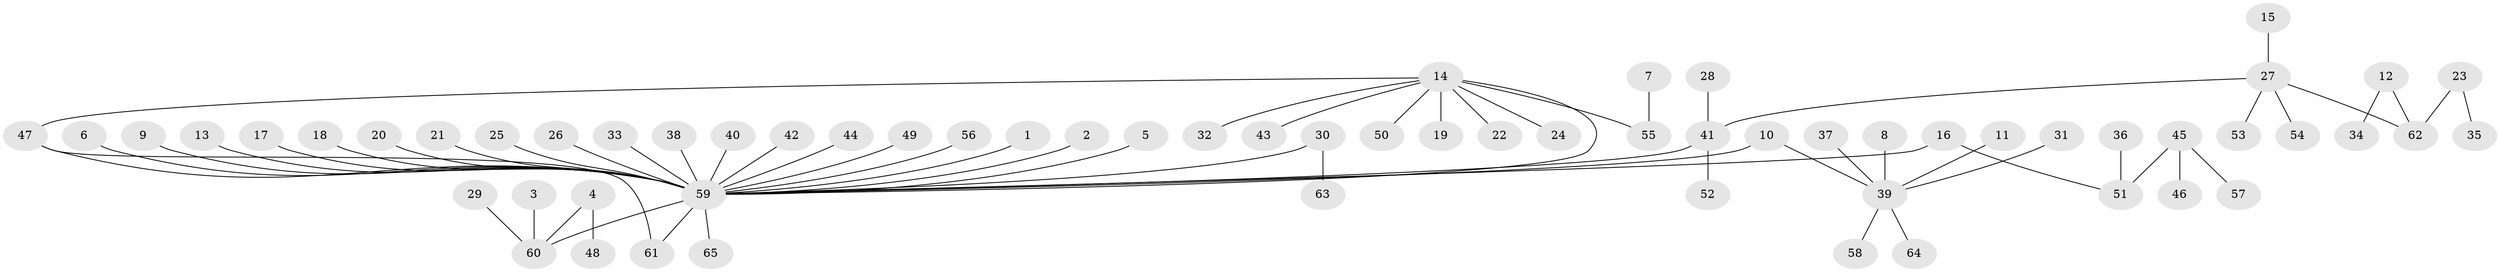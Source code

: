 // original degree distribution, {31: 0.007692307692307693, 4: 0.03076923076923077, 5: 0.03076923076923077, 7: 0.015384615384615385, 2: 0.13076923076923078, 11: 0.007692307692307693, 1: 0.676923076923077, 3: 0.08461538461538462, 6: 0.007692307692307693, 9: 0.007692307692307693}
// Generated by graph-tools (version 1.1) at 2025/36/03/04/25 23:36:55]
// undirected, 65 vertices, 66 edges
graph export_dot {
  node [color=gray90,style=filled];
  1;
  2;
  3;
  4;
  5;
  6;
  7;
  8;
  9;
  10;
  11;
  12;
  13;
  14;
  15;
  16;
  17;
  18;
  19;
  20;
  21;
  22;
  23;
  24;
  25;
  26;
  27;
  28;
  29;
  30;
  31;
  32;
  33;
  34;
  35;
  36;
  37;
  38;
  39;
  40;
  41;
  42;
  43;
  44;
  45;
  46;
  47;
  48;
  49;
  50;
  51;
  52;
  53;
  54;
  55;
  56;
  57;
  58;
  59;
  60;
  61;
  62;
  63;
  64;
  65;
  1 -- 59 [weight=1.0];
  2 -- 59 [weight=1.0];
  3 -- 60 [weight=1.0];
  4 -- 48 [weight=1.0];
  4 -- 60 [weight=1.0];
  5 -- 59 [weight=1.0];
  6 -- 59 [weight=1.0];
  7 -- 55 [weight=1.0];
  8 -- 39 [weight=1.0];
  9 -- 59 [weight=1.0];
  10 -- 39 [weight=1.0];
  10 -- 59 [weight=1.0];
  11 -- 39 [weight=1.0];
  12 -- 34 [weight=1.0];
  12 -- 62 [weight=1.0];
  13 -- 59 [weight=1.0];
  14 -- 19 [weight=1.0];
  14 -- 22 [weight=1.0];
  14 -- 24 [weight=1.0];
  14 -- 32 [weight=1.0];
  14 -- 43 [weight=1.0];
  14 -- 47 [weight=1.0];
  14 -- 50 [weight=1.0];
  14 -- 55 [weight=1.0];
  14 -- 59 [weight=1.0];
  15 -- 27 [weight=1.0];
  16 -- 51 [weight=1.0];
  16 -- 59 [weight=1.0];
  17 -- 59 [weight=1.0];
  18 -- 59 [weight=1.0];
  20 -- 59 [weight=1.0];
  21 -- 59 [weight=1.0];
  23 -- 35 [weight=1.0];
  23 -- 62 [weight=1.0];
  25 -- 59 [weight=1.0];
  26 -- 59 [weight=1.0];
  27 -- 41 [weight=1.0];
  27 -- 53 [weight=1.0];
  27 -- 54 [weight=1.0];
  27 -- 62 [weight=1.0];
  28 -- 41 [weight=1.0];
  29 -- 60 [weight=1.0];
  30 -- 59 [weight=1.0];
  30 -- 63 [weight=1.0];
  31 -- 39 [weight=1.0];
  33 -- 59 [weight=1.0];
  36 -- 51 [weight=1.0];
  37 -- 39 [weight=1.0];
  38 -- 59 [weight=1.0];
  39 -- 58 [weight=1.0];
  39 -- 64 [weight=1.0];
  40 -- 59 [weight=1.0];
  41 -- 52 [weight=1.0];
  41 -- 59 [weight=1.0];
  42 -- 59 [weight=1.0];
  44 -- 59 [weight=1.0];
  45 -- 46 [weight=1.0];
  45 -- 51 [weight=1.0];
  45 -- 57 [weight=1.0];
  47 -- 59 [weight=1.0];
  47 -- 61 [weight=1.0];
  49 -- 59 [weight=1.0];
  56 -- 59 [weight=1.0];
  59 -- 60 [weight=1.0];
  59 -- 61 [weight=1.0];
  59 -- 65 [weight=1.0];
}
